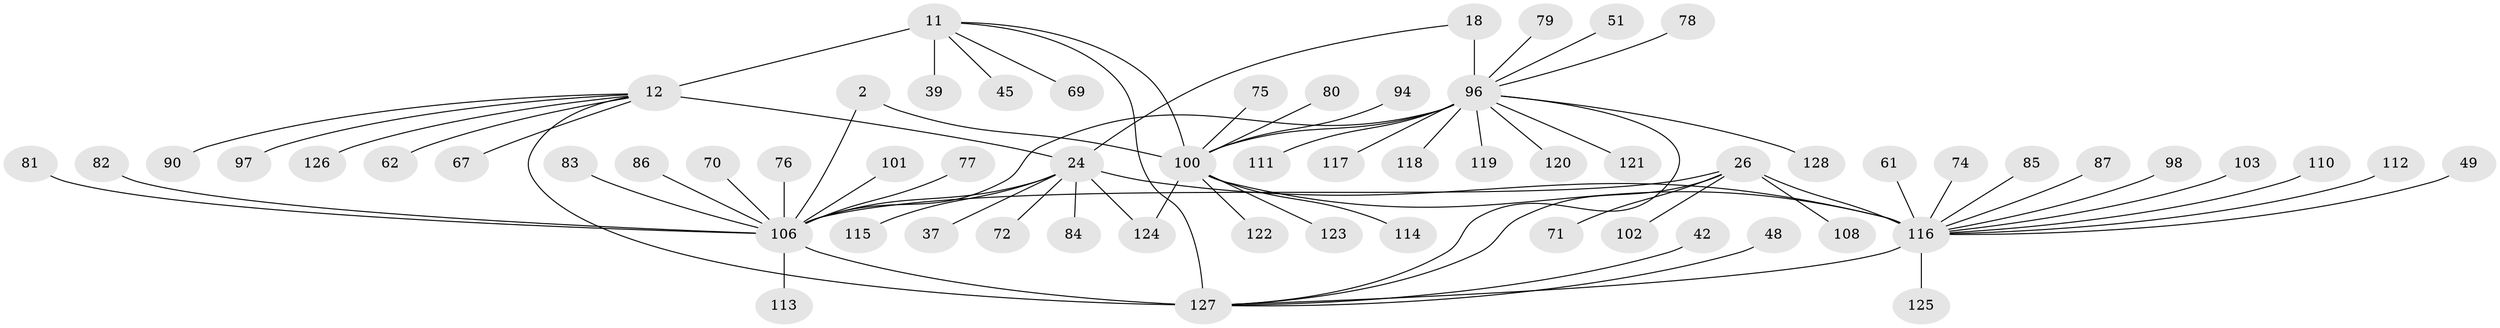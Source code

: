 // original degree distribution, {6: 0.03125, 11: 0.03125, 8: 0.0546875, 12: 0.015625, 7: 0.0390625, 5: 0.0234375, 13: 0.0078125, 9: 0.0390625, 1: 0.5625, 2: 0.1328125, 3: 0.0625}
// Generated by graph-tools (version 1.1) at 2025/54/03/09/25 04:54:30]
// undirected, 64 vertices, 74 edges
graph export_dot {
graph [start="1"]
  node [color=gray90,style=filled];
  2 [super="+1"];
  11 [super="+9"];
  12 [super="+8"];
  18 [super="+16"];
  24 [super="+23"];
  26 [super="+25"];
  37;
  39;
  42;
  45;
  48;
  49;
  51;
  61;
  62;
  67;
  69;
  70;
  71;
  72 [super="+66"];
  74;
  75;
  76;
  77;
  78;
  79;
  80 [super="+59"];
  81;
  82;
  83;
  84;
  85 [super="+63"];
  86;
  87 [super="+36"];
  90;
  94;
  96 [super="+15+52+56+57+58+17+46"];
  97;
  98;
  100 [super="+6+31+38+55+60+5"];
  101;
  102 [super="+33"];
  103;
  106 [super="+89+65+50"];
  108;
  110;
  111 [super="+64"];
  112;
  113;
  114 [super="+109"];
  115;
  116 [super="+95+91+22+43"];
  117;
  118;
  119;
  120 [super="+104"];
  121;
  122;
  123;
  124;
  125;
  126 [super="+107"];
  127 [super="+92+105"];
  128;
  2 -- 100 [weight=8];
  2 -- 106 [weight=2];
  11 -- 12 [weight=6];
  11 -- 69;
  11 -- 39;
  11 -- 45;
  11 -- 127 [weight=3];
  11 -- 100;
  12 -- 62;
  12 -- 67;
  12 -- 97;
  12 -- 90;
  12 -- 24;
  12 -- 126;
  12 -- 127 [weight=2];
  18 -- 24;
  18 -- 96 [weight=8];
  24 -- 84;
  24 -- 37;
  24 -- 115;
  24 -- 124;
  24 -- 106;
  24 -- 72;
  24 -- 116 [weight=9];
  26 -- 108;
  26 -- 71;
  26 -- 102;
  26 -- 116 [weight=2];
  26 -- 127;
  26 -- 106 [weight=8];
  42 -- 127;
  48 -- 127;
  49 -- 116;
  51 -- 96;
  61 -- 116;
  70 -- 106;
  74 -- 116;
  75 -- 100;
  76 -- 106;
  77 -- 106;
  78 -- 96;
  79 -- 96;
  80 -- 100;
  81 -- 106;
  82 -- 106;
  83 -- 106;
  85 -- 116;
  86 -- 106;
  87 -- 116;
  94 -- 100;
  96 -- 128;
  96 -- 111;
  96 -- 118;
  96 -- 119;
  96 -- 121;
  96 -- 127 [weight=2];
  96 -- 100 [weight=2];
  96 -- 117;
  96 -- 120;
  96 -- 106;
  98 -- 116;
  100 -- 114;
  100 -- 116 [weight=2];
  100 -- 122;
  100 -- 123;
  100 -- 124;
  101 -- 106;
  103 -- 116;
  106 -- 113;
  106 -- 127 [weight=2];
  110 -- 116;
  112 -- 116;
  116 -- 125;
  116 -- 127;
}

